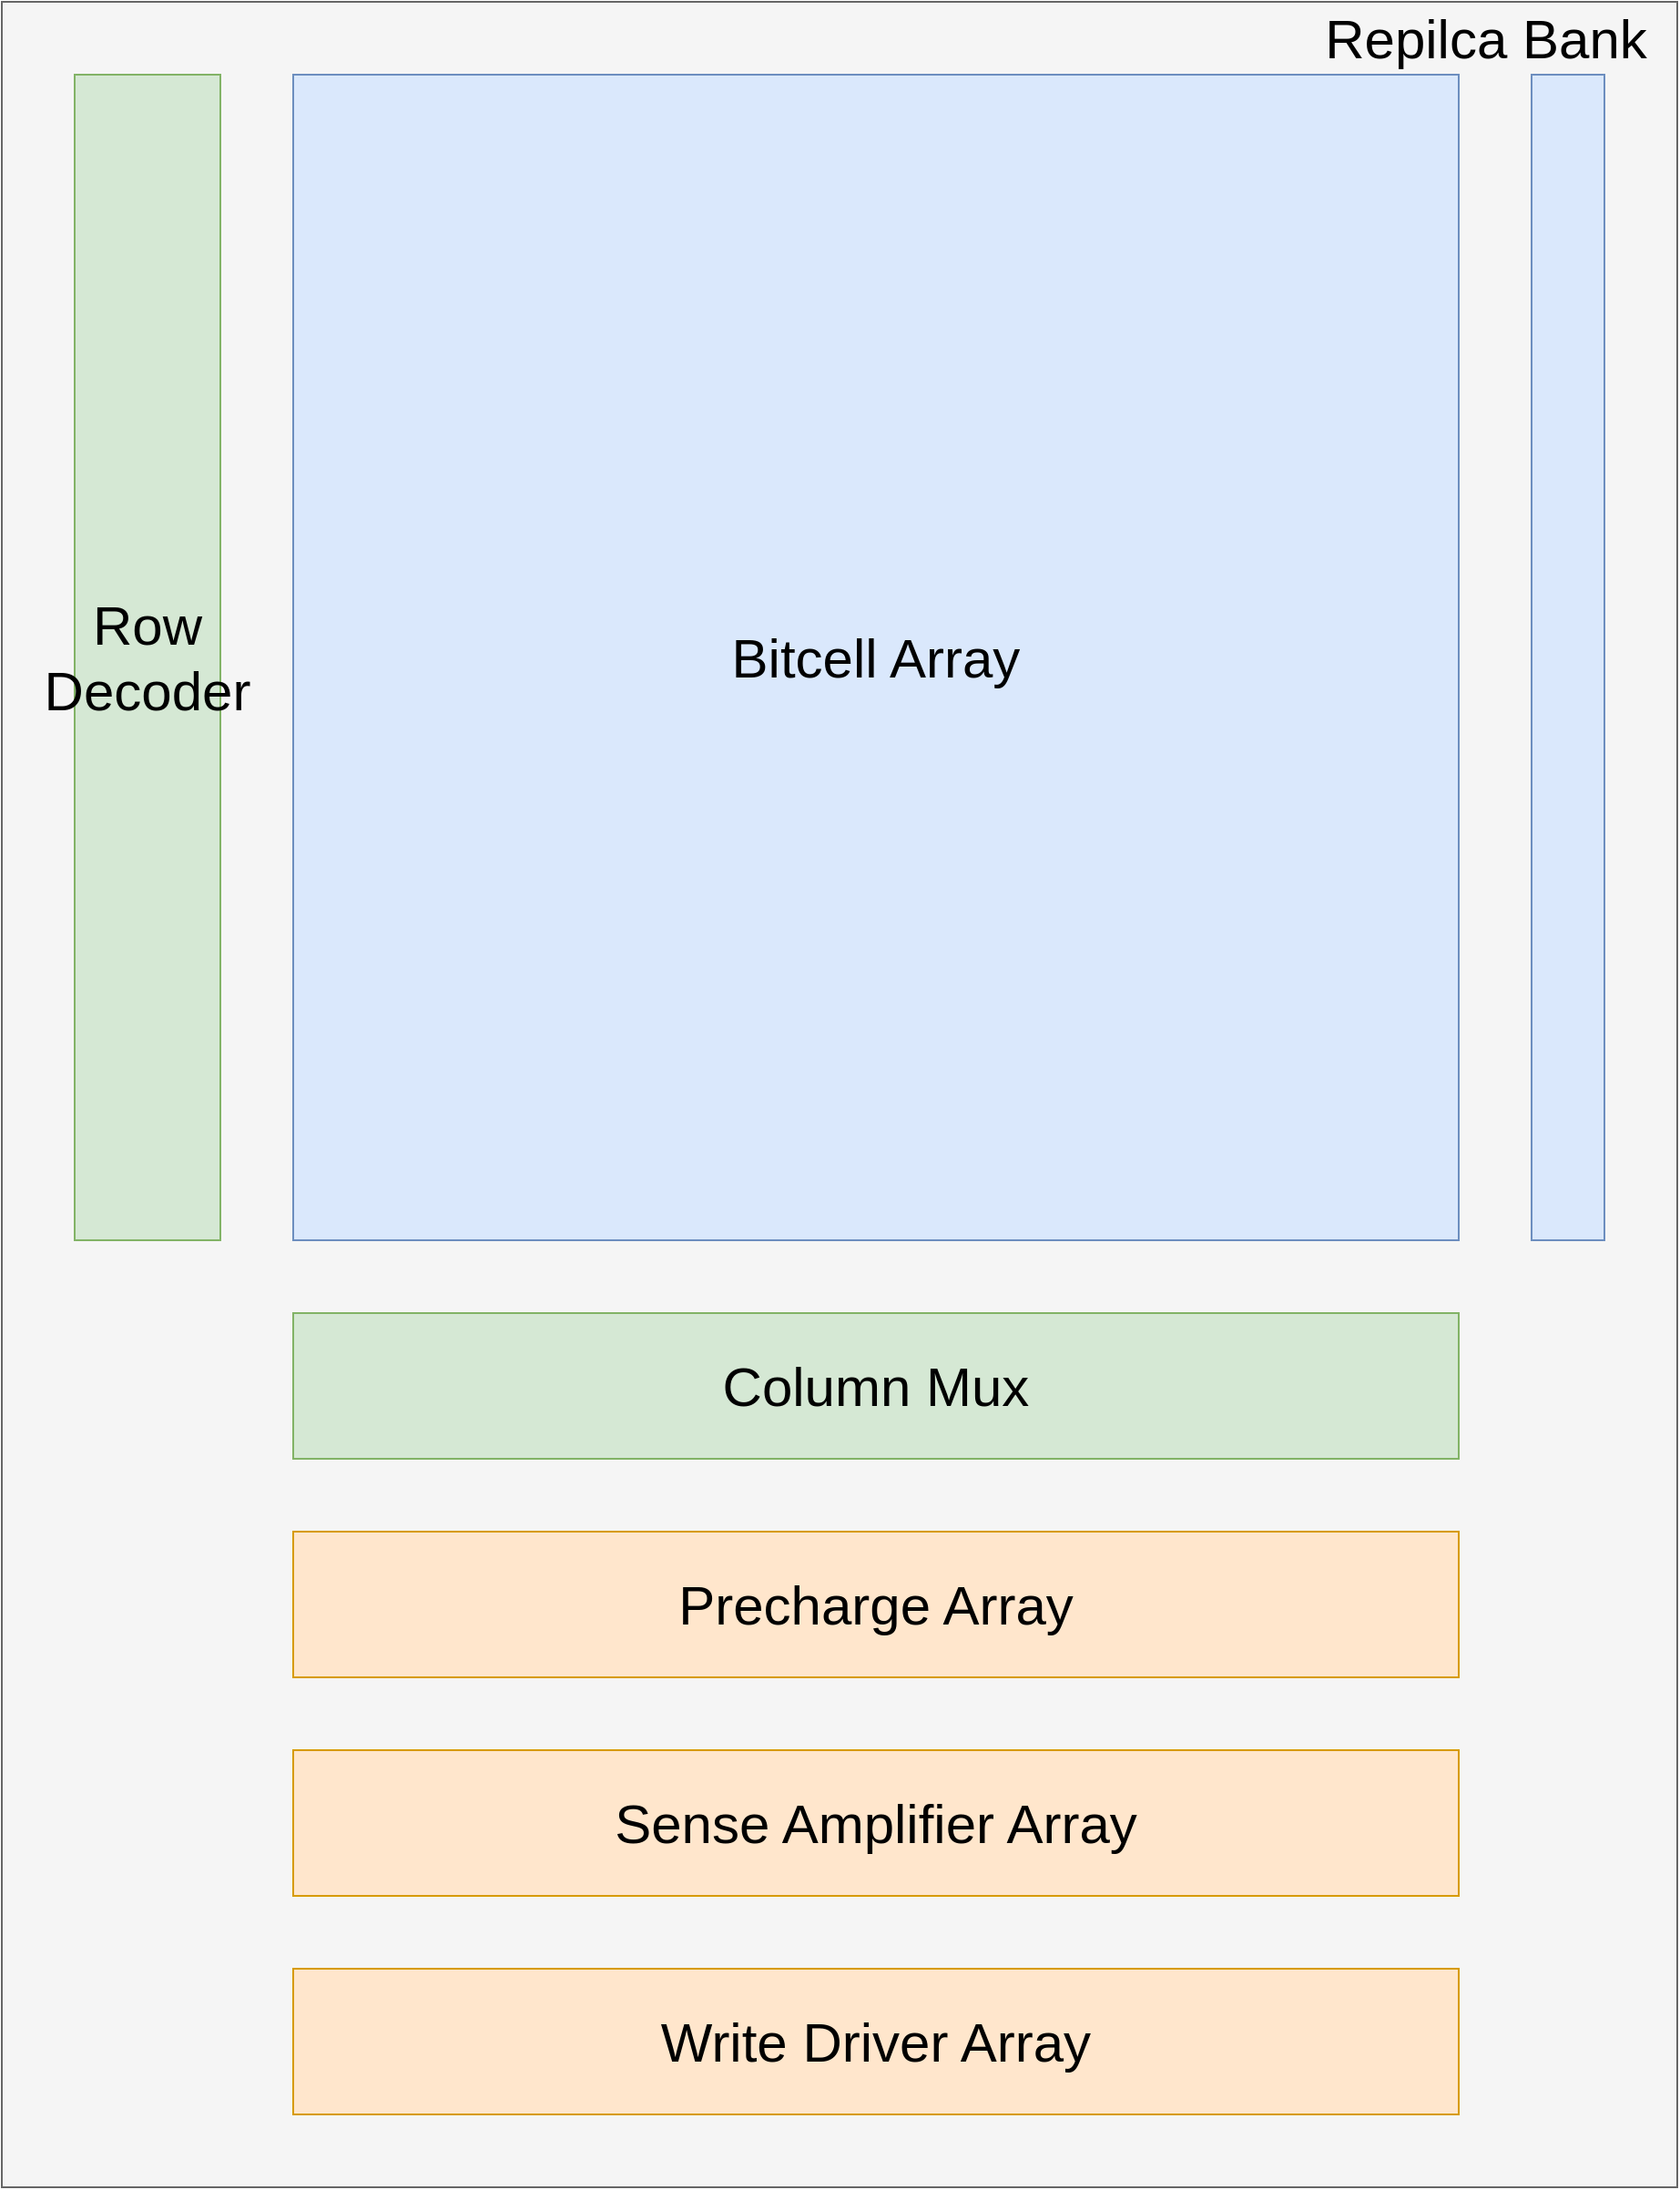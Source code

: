 <mxfile version="13.3.5" type="device"><diagram id="Zjc2dyxn52HTlcUOvckT" name="第 1 页"><mxGraphModel dx="1538" dy="1140" grid="1" gridSize="10" guides="1" tooltips="1" connect="1" arrows="1" fold="1" page="1" pageScale="1" pageWidth="1654" pageHeight="2336" math="0" shadow="0"><root><mxCell id="0"/><mxCell id="1" parent="0"/><mxCell id="vFlvJYyK9OUwtPKLGdTI-8" value="" style="rounded=0;whiteSpace=wrap;html=1;fillColor=#f5f5f5;strokeColor=#666666;fontColor=#333333;" vertex="1" parent="1"><mxGeometry x="520" y="200" width="920" height="1200" as="geometry"/></mxCell><mxCell id="vFlvJYyK9OUwtPKLGdTI-1" value="&lt;font style=&quot;font-size: 30px&quot;&gt;Bitcell Array&lt;/font&gt;" style="rounded=0;whiteSpace=wrap;html=1;fillColor=#dae8fc;strokeColor=#6c8ebf;" vertex="1" parent="1"><mxGeometry x="680" y="240" width="640" height="640" as="geometry"/></mxCell><mxCell id="vFlvJYyK9OUwtPKLGdTI-2" value="&lt;font style=&quot;font-size: 30px&quot;&gt;Row&lt;br&gt;Decoder&lt;/font&gt;" style="rounded=0;whiteSpace=wrap;html=1;fillColor=#d5e8d4;strokeColor=#82b366;" vertex="1" parent="1"><mxGeometry x="560" y="240" width="80" height="640" as="geometry"/></mxCell><mxCell id="vFlvJYyK9OUwtPKLGdTI-3" value="&lt;font style=&quot;font-size: 30px&quot;&gt;Column Mux&lt;/font&gt;" style="rounded=0;whiteSpace=wrap;html=1;fillColor=#d5e8d4;strokeColor=#82b366;" vertex="1" parent="1"><mxGeometry x="680" y="920" width="640" height="80" as="geometry"/></mxCell><mxCell id="vFlvJYyK9OUwtPKLGdTI-4" value="&lt;font style=&quot;font-size: 30px&quot;&gt;Precharge Array&lt;/font&gt;" style="rounded=0;whiteSpace=wrap;html=1;fillColor=#ffe6cc;strokeColor=#d79b00;" vertex="1" parent="1"><mxGeometry x="680" y="1040" width="640" height="80" as="geometry"/></mxCell><mxCell id="vFlvJYyK9OUwtPKLGdTI-5" value="&lt;font style=&quot;font-size: 30px&quot;&gt;Sense Amplifier Array&lt;/font&gt;" style="rounded=0;whiteSpace=wrap;html=1;fillColor=#ffe6cc;strokeColor=#d79b00;" vertex="1" parent="1"><mxGeometry x="680" y="1160" width="640" height="80" as="geometry"/></mxCell><mxCell id="vFlvJYyK9OUwtPKLGdTI-6" value="&lt;font style=&quot;font-size: 30px&quot;&gt;Write Driver Array&lt;/font&gt;" style="rounded=0;whiteSpace=wrap;html=1;fillColor=#ffe6cc;strokeColor=#d79b00;" vertex="1" parent="1"><mxGeometry x="680" y="1280" width="640" height="80" as="geometry"/></mxCell><mxCell id="vFlvJYyK9OUwtPKLGdTI-7" value="" style="rounded=0;whiteSpace=wrap;html=1;fillColor=#dae8fc;strokeColor=#6c8ebf;" vertex="1" parent="1"><mxGeometry x="1360" y="240" width="40" height="640" as="geometry"/></mxCell><mxCell id="vFlvJYyK9OUwtPKLGdTI-10" value="&lt;font style=&quot;font-size: 30px&quot;&gt;Repilca Bank&lt;/font&gt;" style="text;html=1;strokeColor=none;fillColor=none;align=center;verticalAlign=middle;whiteSpace=wrap;rounded=0;" vertex="1" parent="1"><mxGeometry x="1230" y="210" width="210" height="20" as="geometry"/></mxCell></root></mxGraphModel></diagram></mxfile>